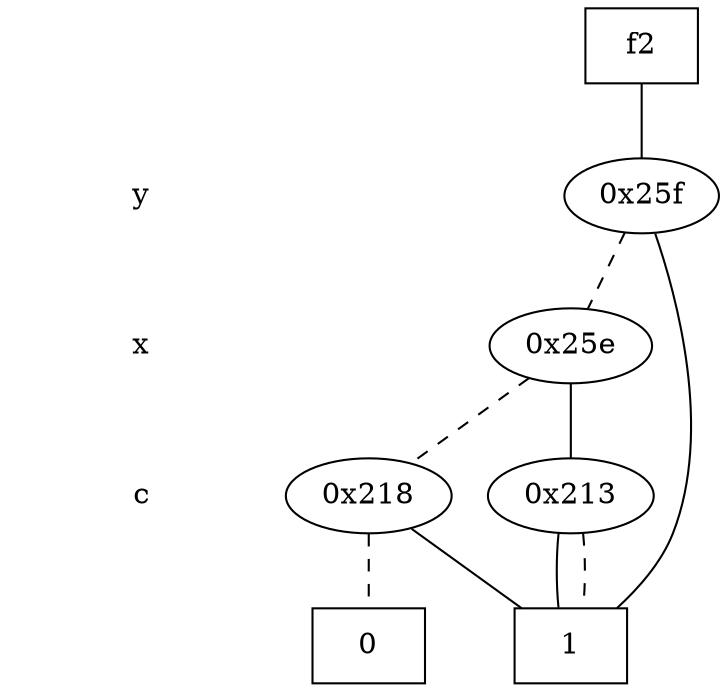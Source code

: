digraph "ZDD" {
size = "7.5,10"
center = true;
edge [dir = none];
{ node [shape = plaintext];
  edge [style = invis];
  "CONST NODES" [style = invis];
" y " -> " x " -> " c " -> "CONST NODES"; 
}
{ rank = same; node [shape = box]; edge [style = invis];
"  f2  "; }
{ rank = same; " y ";
"0x25f";
}
{ rank = same; " x ";
"0x25e";
}
{ rank = same; " c ";
"0x213";
"0x218";
}
{ rank = same; "CONST NODES";
{ node [shape = box]; "0x1a6";
"0x1a5";
}
}
"  f2  " -> "0x25f" [style = solid];
"0x25f" -> "0x1a5";
"0x25f" -> "0x25e" [style = dashed];
"0x25e" -> "0x213";
"0x25e" -> "0x218" [style = dashed];
"0x213" -> "0x1a5";
"0x213" -> "0x1a5" [style = dashed];
"0x218" -> "0x1a5";
"0x218" -> "0x1a6" [style = dashed];
"0x1a6" [label = "0"];
"0x1a5" [label = "1"];
}
